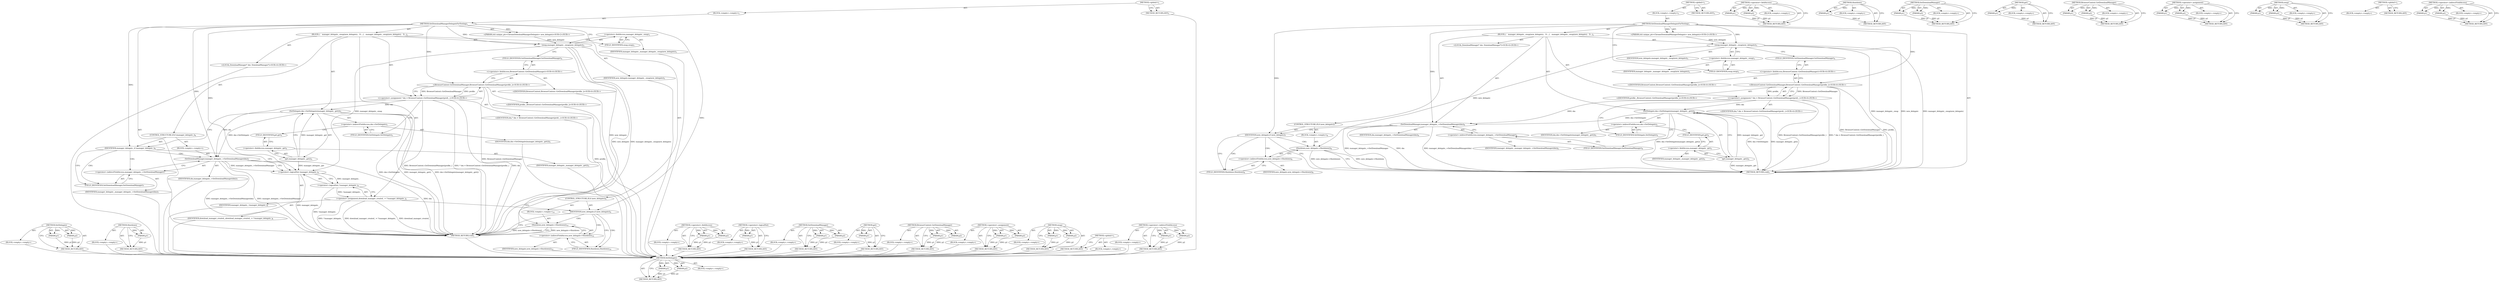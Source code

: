 digraph "&lt;operator&gt;.indirectFieldAccess" {
vulnerable_83 [label=<(METHOD,SetDelegate)>];
vulnerable_84 [label=<(PARAM,p1)>];
vulnerable_85 [label=<(PARAM,p2)>];
vulnerable_86 [label=<(BLOCK,&lt;empty&gt;,&lt;empty&gt;)>];
vulnerable_87 [label=<(METHOD_RETURN,ANY)>];
vulnerable_6 [label=<(METHOD,&lt;global&gt;)<SUB>1</SUB>>];
vulnerable_7 [label=<(BLOCK,&lt;empty&gt;,&lt;empty&gt;)<SUB>1</SUB>>];
vulnerable_8 [label=<(METHOD,SetDownloadManagerDelegateForTesting)<SUB>1</SUB>>];
vulnerable_9 [label="<(PARAM,std::unique_ptr&lt;ChromeDownloadManagerDelegate&gt; new_delegate)<SUB>2</SUB>>"];
vulnerable_10 [label=<(BLOCK,{
   manager_delegate_.swap(new_delegate);
   D...,{
   manager_delegate_.swap(new_delegate);
   D...)<SUB>2</SUB>>];
vulnerable_11 [label=<(swap,manager_delegate_.swap(new_delegate))<SUB>3</SUB>>];
vulnerable_12 [label=<(&lt;operator&gt;.fieldAccess,manager_delegate_.swap)<SUB>3</SUB>>];
vulnerable_13 [label=<(IDENTIFIER,manager_delegate_,manager_delegate_.swap(new_delegate))<SUB>3</SUB>>];
vulnerable_14 [label=<(FIELD_IDENTIFIER,swap,swap)<SUB>3</SUB>>];
vulnerable_15 [label=<(IDENTIFIER,new_delegate,manager_delegate_.swap(new_delegate))<SUB>3</SUB>>];
vulnerable_16 [label="<(LOCAL,DownloadManager* dm: DownloadManager*)<SUB>4</SUB>>"];
vulnerable_17 [label="<(&lt;operator&gt;.assignment,* dm = BrowserContext::GetDownloadManager(profi...)<SUB>4</SUB>>"];
vulnerable_18 [label="<(IDENTIFIER,dm,* dm = BrowserContext::GetDownloadManager(profi...)<SUB>4</SUB>>"];
vulnerable_19 [label="<(BrowserContext.GetDownloadManager,BrowserContext::GetDownloadManager(profile_))<SUB>4</SUB>>"];
vulnerable_20 [label="<(&lt;operator&gt;.fieldAccess,BrowserContext::GetDownloadManager)<SUB>4</SUB>>"];
vulnerable_21 [label="<(IDENTIFIER,BrowserContext,BrowserContext::GetDownloadManager(profile_))<SUB>4</SUB>>"];
vulnerable_22 [label=<(FIELD_IDENTIFIER,GetDownloadManager,GetDownloadManager)<SUB>4</SUB>>];
vulnerable_23 [label="<(IDENTIFIER,profile_,BrowserContext::GetDownloadManager(profile_))<SUB>4</SUB>>"];
vulnerable_24 [label=<(SetDelegate,dm-&gt;SetDelegate(manager_delegate_.get()))<SUB>5</SUB>>];
vulnerable_25 [label=<(&lt;operator&gt;.indirectFieldAccess,dm-&gt;SetDelegate)<SUB>5</SUB>>];
vulnerable_26 [label=<(IDENTIFIER,dm,dm-&gt;SetDelegate(manager_delegate_.get()))<SUB>5</SUB>>];
vulnerable_27 [label=<(FIELD_IDENTIFIER,SetDelegate,SetDelegate)<SUB>5</SUB>>];
vulnerable_28 [label=<(get,manager_delegate_.get())<SUB>5</SUB>>];
vulnerable_29 [label=<(&lt;operator&gt;.fieldAccess,manager_delegate_.get)<SUB>5</SUB>>];
vulnerable_30 [label=<(IDENTIFIER,manager_delegate_,manager_delegate_.get())<SUB>5</SUB>>];
vulnerable_31 [label=<(FIELD_IDENTIFIER,get,get)<SUB>5</SUB>>];
vulnerable_32 [label=<(SetDownloadManager,manager_delegate_-&gt;SetDownloadManager(dm))<SUB>6</SUB>>];
vulnerable_33 [label=<(&lt;operator&gt;.indirectFieldAccess,manager_delegate_-&gt;SetDownloadManager)<SUB>6</SUB>>];
vulnerable_34 [label=<(IDENTIFIER,manager_delegate_,manager_delegate_-&gt;SetDownloadManager(dm))<SUB>6</SUB>>];
vulnerable_35 [label=<(FIELD_IDENTIFIER,SetDownloadManager,SetDownloadManager)<SUB>6</SUB>>];
vulnerable_36 [label=<(IDENTIFIER,dm,manager_delegate_-&gt;SetDownloadManager(dm))<SUB>6</SUB>>];
vulnerable_37 [label=<(CONTROL_STRUCTURE,IF,if (new_delegate))<SUB>7</SUB>>];
vulnerable_38 [label=<(IDENTIFIER,new_delegate,if (new_delegate))<SUB>7</SUB>>];
vulnerable_39 [label=<(BLOCK,&lt;empty&gt;,&lt;empty&gt;)<SUB>8</SUB>>];
vulnerable_40 [label=<(Shutdown,new_delegate-&gt;Shutdown())<SUB>8</SUB>>];
vulnerable_41 [label=<(&lt;operator&gt;.indirectFieldAccess,new_delegate-&gt;Shutdown)<SUB>8</SUB>>];
vulnerable_42 [label=<(IDENTIFIER,new_delegate,new_delegate-&gt;Shutdown())<SUB>8</SUB>>];
vulnerable_43 [label=<(FIELD_IDENTIFIER,Shutdown,Shutdown)<SUB>8</SUB>>];
vulnerable_44 [label=<(METHOD_RETURN,void)<SUB>1</SUB>>];
vulnerable_46 [label=<(METHOD_RETURN,ANY)<SUB>1</SUB>>];
vulnerable_68 [label=<(METHOD,&lt;operator&gt;.fieldAccess)>];
vulnerable_69 [label=<(PARAM,p1)>];
vulnerable_70 [label=<(PARAM,p2)>];
vulnerable_71 [label=<(BLOCK,&lt;empty&gt;,&lt;empty&gt;)>];
vulnerable_72 [label=<(METHOD_RETURN,ANY)>];
vulnerable_102 [label=<(METHOD,Shutdown)>];
vulnerable_103 [label=<(PARAM,p1)>];
vulnerable_104 [label=<(BLOCK,&lt;empty&gt;,&lt;empty&gt;)>];
vulnerable_105 [label=<(METHOD_RETURN,ANY)>];
vulnerable_97 [label=<(METHOD,SetDownloadManager)>];
vulnerable_98 [label=<(PARAM,p1)>];
vulnerable_99 [label=<(PARAM,p2)>];
vulnerable_100 [label=<(BLOCK,&lt;empty&gt;,&lt;empty&gt;)>];
vulnerable_101 [label=<(METHOD_RETURN,ANY)>];
vulnerable_93 [label=<(METHOD,get)>];
vulnerable_94 [label=<(PARAM,p1)>];
vulnerable_95 [label=<(BLOCK,&lt;empty&gt;,&lt;empty&gt;)>];
vulnerable_96 [label=<(METHOD_RETURN,ANY)>];
vulnerable_78 [label=<(METHOD,BrowserContext.GetDownloadManager)>];
vulnerable_79 [label=<(PARAM,p1)>];
vulnerable_80 [label=<(PARAM,p2)>];
vulnerable_81 [label=<(BLOCK,&lt;empty&gt;,&lt;empty&gt;)>];
vulnerable_82 [label=<(METHOD_RETURN,ANY)>];
vulnerable_73 [label=<(METHOD,&lt;operator&gt;.assignment)>];
vulnerable_74 [label=<(PARAM,p1)>];
vulnerable_75 [label=<(PARAM,p2)>];
vulnerable_76 [label=<(BLOCK,&lt;empty&gt;,&lt;empty&gt;)>];
vulnerable_77 [label=<(METHOD_RETURN,ANY)>];
vulnerable_63 [label=<(METHOD,swap)>];
vulnerable_64 [label=<(PARAM,p1)>];
vulnerable_65 [label=<(PARAM,p2)>];
vulnerable_66 [label=<(BLOCK,&lt;empty&gt;,&lt;empty&gt;)>];
vulnerable_67 [label=<(METHOD_RETURN,ANY)>];
vulnerable_57 [label=<(METHOD,&lt;global&gt;)<SUB>1</SUB>>];
vulnerable_58 [label=<(BLOCK,&lt;empty&gt;,&lt;empty&gt;)>];
vulnerable_59 [label=<(METHOD_RETURN,ANY)>];
vulnerable_88 [label=<(METHOD,&lt;operator&gt;.indirectFieldAccess)>];
vulnerable_89 [label=<(PARAM,p1)>];
vulnerable_90 [label=<(PARAM,p2)>];
vulnerable_91 [label=<(BLOCK,&lt;empty&gt;,&lt;empty&gt;)>];
vulnerable_92 [label=<(METHOD_RETURN,ANY)>];
fixed_91 [label=<(METHOD,SetDelegate)>];
fixed_92 [label=<(PARAM,p1)>];
fixed_93 [label=<(PARAM,p2)>];
fixed_94 [label=<(BLOCK,&lt;empty&gt;,&lt;empty&gt;)>];
fixed_95 [label=<(METHOD_RETURN,ANY)>];
fixed_114 [label=<(METHOD,Shutdown)>];
fixed_115 [label=<(PARAM,p1)>];
fixed_116 [label=<(BLOCK,&lt;empty&gt;,&lt;empty&gt;)>];
fixed_117 [label=<(METHOD_RETURN,ANY)>];
fixed_6 [label=<(METHOD,&lt;global&gt;)<SUB>1</SUB>>];
fixed_7 [label=<(BLOCK,&lt;empty&gt;,&lt;empty&gt;)<SUB>1</SUB>>];
fixed_8 [label=<(METHOD,SetDownloadManagerDelegateForTesting)<SUB>1</SUB>>];
fixed_9 [label="<(PARAM,std::unique_ptr&lt;ChromeDownloadManagerDelegate&gt; new_delegate)<SUB>2</SUB>>"];
fixed_10 [label=<(BLOCK,{
   manager_delegate_.swap(new_delegate);
   D...,{
   manager_delegate_.swap(new_delegate);
   D...)<SUB>2</SUB>>];
fixed_11 [label=<(swap,manager_delegate_.swap(new_delegate))<SUB>3</SUB>>];
fixed_12 [label=<(&lt;operator&gt;.fieldAccess,manager_delegate_.swap)<SUB>3</SUB>>];
fixed_13 [label=<(IDENTIFIER,manager_delegate_,manager_delegate_.swap(new_delegate))<SUB>3</SUB>>];
fixed_14 [label=<(FIELD_IDENTIFIER,swap,swap)<SUB>3</SUB>>];
fixed_15 [label=<(IDENTIFIER,new_delegate,manager_delegate_.swap(new_delegate))<SUB>3</SUB>>];
fixed_16 [label="<(LOCAL,DownloadManager* dm: DownloadManager*)<SUB>4</SUB>>"];
fixed_17 [label="<(&lt;operator&gt;.assignment,* dm = BrowserContext::GetDownloadManager(profi...)<SUB>4</SUB>>"];
fixed_18 [label="<(IDENTIFIER,dm,* dm = BrowserContext::GetDownloadManager(profi...)<SUB>4</SUB>>"];
fixed_19 [label="<(BrowserContext.GetDownloadManager,BrowserContext::GetDownloadManager(profile_))<SUB>4</SUB>>"];
fixed_20 [label="<(&lt;operator&gt;.fieldAccess,BrowserContext::GetDownloadManager)<SUB>4</SUB>>"];
fixed_21 [label="<(IDENTIFIER,BrowserContext,BrowserContext::GetDownloadManager(profile_))<SUB>4</SUB>>"];
fixed_22 [label=<(FIELD_IDENTIFIER,GetDownloadManager,GetDownloadManager)<SUB>4</SUB>>];
fixed_23 [label="<(IDENTIFIER,profile_,BrowserContext::GetDownloadManager(profile_))<SUB>4</SUB>>"];
fixed_24 [label=<(SetDelegate,dm-&gt;SetDelegate(manager_delegate_.get()))<SUB>5</SUB>>];
fixed_25 [label=<(&lt;operator&gt;.indirectFieldAccess,dm-&gt;SetDelegate)<SUB>5</SUB>>];
fixed_26 [label=<(IDENTIFIER,dm,dm-&gt;SetDelegate(manager_delegate_.get()))<SUB>5</SUB>>];
fixed_27 [label=<(FIELD_IDENTIFIER,SetDelegate,SetDelegate)<SUB>5</SUB>>];
fixed_28 [label=<(get,manager_delegate_.get())<SUB>5</SUB>>];
fixed_29 [label=<(&lt;operator&gt;.fieldAccess,manager_delegate_.get)<SUB>5</SUB>>];
fixed_30 [label=<(IDENTIFIER,manager_delegate_,manager_delegate_.get())<SUB>5</SUB>>];
fixed_31 [label=<(FIELD_IDENTIFIER,get,get)<SUB>5</SUB>>];
fixed_32 [label=<(CONTROL_STRUCTURE,IF,if (manager_delegate_))<SUB>6</SUB>>];
fixed_33 [label=<(IDENTIFIER,manager_delegate_,if (manager_delegate_))<SUB>6</SUB>>];
fixed_34 [label=<(BLOCK,&lt;empty&gt;,&lt;empty&gt;)<SUB>7</SUB>>];
fixed_35 [label=<(SetDownloadManager,manager_delegate_-&gt;SetDownloadManager(dm))<SUB>7</SUB>>];
fixed_36 [label=<(&lt;operator&gt;.indirectFieldAccess,manager_delegate_-&gt;SetDownloadManager)<SUB>7</SUB>>];
fixed_37 [label=<(IDENTIFIER,manager_delegate_,manager_delegate_-&gt;SetDownloadManager(dm))<SUB>7</SUB>>];
fixed_38 [label=<(FIELD_IDENTIFIER,SetDownloadManager,SetDownloadManager)<SUB>7</SUB>>];
fixed_39 [label=<(IDENTIFIER,dm,manager_delegate_-&gt;SetDownloadManager(dm))<SUB>7</SUB>>];
fixed_40 [label=<(&lt;operator&gt;.assignment,download_manager_created_ = !!manager_delegate_)<SUB>8</SUB>>];
fixed_41 [label=<(IDENTIFIER,download_manager_created_,download_manager_created_ = !!manager_delegate_)<SUB>8</SUB>>];
fixed_42 [label=<(&lt;operator&gt;.logicalNot,!!manager_delegate_)<SUB>8</SUB>>];
fixed_43 [label=<(&lt;operator&gt;.logicalNot,!manager_delegate_)<SUB>8</SUB>>];
fixed_44 [label=<(IDENTIFIER,manager_delegate_,!manager_delegate_)<SUB>8</SUB>>];
fixed_45 [label=<(CONTROL_STRUCTURE,IF,if (new_delegate))<SUB>9</SUB>>];
fixed_46 [label=<(IDENTIFIER,new_delegate,if (new_delegate))<SUB>9</SUB>>];
fixed_47 [label=<(BLOCK,&lt;empty&gt;,&lt;empty&gt;)<SUB>10</SUB>>];
fixed_48 [label=<(Shutdown,new_delegate-&gt;Shutdown())<SUB>10</SUB>>];
fixed_49 [label=<(&lt;operator&gt;.indirectFieldAccess,new_delegate-&gt;Shutdown)<SUB>10</SUB>>];
fixed_50 [label=<(IDENTIFIER,new_delegate,new_delegate-&gt;Shutdown())<SUB>10</SUB>>];
fixed_51 [label=<(FIELD_IDENTIFIER,Shutdown,Shutdown)<SUB>10</SUB>>];
fixed_52 [label=<(METHOD_RETURN,void)<SUB>1</SUB>>];
fixed_54 [label=<(METHOD_RETURN,ANY)<SUB>1</SUB>>];
fixed_76 [label=<(METHOD,&lt;operator&gt;.fieldAccess)>];
fixed_77 [label=<(PARAM,p1)>];
fixed_78 [label=<(PARAM,p2)>];
fixed_79 [label=<(BLOCK,&lt;empty&gt;,&lt;empty&gt;)>];
fixed_80 [label=<(METHOD_RETURN,ANY)>];
fixed_110 [label=<(METHOD,&lt;operator&gt;.logicalNot)>];
fixed_111 [label=<(PARAM,p1)>];
fixed_112 [label=<(BLOCK,&lt;empty&gt;,&lt;empty&gt;)>];
fixed_113 [label=<(METHOD_RETURN,ANY)>];
fixed_105 [label=<(METHOD,SetDownloadManager)>];
fixed_106 [label=<(PARAM,p1)>];
fixed_107 [label=<(PARAM,p2)>];
fixed_108 [label=<(BLOCK,&lt;empty&gt;,&lt;empty&gt;)>];
fixed_109 [label=<(METHOD_RETURN,ANY)>];
fixed_101 [label=<(METHOD,get)>];
fixed_102 [label=<(PARAM,p1)>];
fixed_103 [label=<(BLOCK,&lt;empty&gt;,&lt;empty&gt;)>];
fixed_104 [label=<(METHOD_RETURN,ANY)>];
fixed_86 [label=<(METHOD,BrowserContext.GetDownloadManager)>];
fixed_87 [label=<(PARAM,p1)>];
fixed_88 [label=<(PARAM,p2)>];
fixed_89 [label=<(BLOCK,&lt;empty&gt;,&lt;empty&gt;)>];
fixed_90 [label=<(METHOD_RETURN,ANY)>];
fixed_81 [label=<(METHOD,&lt;operator&gt;.assignment)>];
fixed_82 [label=<(PARAM,p1)>];
fixed_83 [label=<(PARAM,p2)>];
fixed_84 [label=<(BLOCK,&lt;empty&gt;,&lt;empty&gt;)>];
fixed_85 [label=<(METHOD_RETURN,ANY)>];
fixed_71 [label=<(METHOD,swap)>];
fixed_72 [label=<(PARAM,p1)>];
fixed_73 [label=<(PARAM,p2)>];
fixed_74 [label=<(BLOCK,&lt;empty&gt;,&lt;empty&gt;)>];
fixed_75 [label=<(METHOD_RETURN,ANY)>];
fixed_65 [label=<(METHOD,&lt;global&gt;)<SUB>1</SUB>>];
fixed_66 [label=<(BLOCK,&lt;empty&gt;,&lt;empty&gt;)>];
fixed_67 [label=<(METHOD_RETURN,ANY)>];
fixed_96 [label=<(METHOD,&lt;operator&gt;.indirectFieldAccess)>];
fixed_97 [label=<(PARAM,p1)>];
fixed_98 [label=<(PARAM,p2)>];
fixed_99 [label=<(BLOCK,&lt;empty&gt;,&lt;empty&gt;)>];
fixed_100 [label=<(METHOD_RETURN,ANY)>];
vulnerable_83 -> vulnerable_84  [key=0, label="AST: "];
vulnerable_83 -> vulnerable_84  [key=1, label="DDG: "];
vulnerable_83 -> vulnerable_86  [key=0, label="AST: "];
vulnerable_83 -> vulnerable_85  [key=0, label="AST: "];
vulnerable_83 -> vulnerable_85  [key=1, label="DDG: "];
vulnerable_83 -> vulnerable_87  [key=0, label="AST: "];
vulnerable_83 -> vulnerable_87  [key=1, label="CFG: "];
vulnerable_84 -> vulnerable_87  [key=0, label="DDG: p1"];
vulnerable_85 -> vulnerable_87  [key=0, label="DDG: p2"];
vulnerable_6 -> vulnerable_7  [key=0, label="AST: "];
vulnerable_6 -> vulnerable_46  [key=0, label="AST: "];
vulnerable_6 -> vulnerable_46  [key=1, label="CFG: "];
vulnerable_7 -> vulnerable_8  [key=0, label="AST: "];
vulnerable_8 -> vulnerable_9  [key=0, label="AST: "];
vulnerable_8 -> vulnerable_9  [key=1, label="DDG: "];
vulnerable_8 -> vulnerable_10  [key=0, label="AST: "];
vulnerable_8 -> vulnerable_44  [key=0, label="AST: "];
vulnerable_8 -> vulnerable_14  [key=0, label="CFG: "];
vulnerable_8 -> vulnerable_11  [key=0, label="DDG: "];
vulnerable_8 -> vulnerable_32  [key=0, label="DDG: "];
vulnerable_8 -> vulnerable_38  [key=0, label="DDG: "];
vulnerable_8 -> vulnerable_19  [key=0, label="DDG: "];
vulnerable_9 -> vulnerable_11  [key=0, label="DDG: new_delegate"];
vulnerable_10 -> vulnerable_11  [key=0, label="AST: "];
vulnerable_10 -> vulnerable_16  [key=0, label="AST: "];
vulnerable_10 -> vulnerable_17  [key=0, label="AST: "];
vulnerable_10 -> vulnerable_24  [key=0, label="AST: "];
vulnerable_10 -> vulnerable_32  [key=0, label="AST: "];
vulnerable_10 -> vulnerable_37  [key=0, label="AST: "];
vulnerable_11 -> vulnerable_12  [key=0, label="AST: "];
vulnerable_11 -> vulnerable_15  [key=0, label="AST: "];
vulnerable_11 -> vulnerable_22  [key=0, label="CFG: "];
vulnerable_11 -> vulnerable_44  [key=0, label="DDG: manager_delegate_.swap"];
vulnerable_11 -> vulnerable_44  [key=1, label="DDG: new_delegate"];
vulnerable_11 -> vulnerable_44  [key=2, label="DDG: manager_delegate_.swap(new_delegate)"];
vulnerable_11 -> vulnerable_40  [key=0, label="DDG: new_delegate"];
vulnerable_12 -> vulnerable_13  [key=0, label="AST: "];
vulnerable_12 -> vulnerable_14  [key=0, label="AST: "];
vulnerable_12 -> vulnerable_11  [key=0, label="CFG: "];
vulnerable_14 -> vulnerable_12  [key=0, label="CFG: "];
vulnerable_17 -> vulnerable_18  [key=0, label="AST: "];
vulnerable_17 -> vulnerable_19  [key=0, label="AST: "];
vulnerable_17 -> vulnerable_27  [key=0, label="CFG: "];
vulnerable_17 -> vulnerable_44  [key=0, label="DDG: BrowserContext::GetDownloadManager(profile_)"];
vulnerable_17 -> vulnerable_44  [key=1, label="DDG: * dm = BrowserContext::GetDownloadManager(profile_)"];
vulnerable_17 -> vulnerable_24  [key=0, label="DDG: dm"];
vulnerable_17 -> vulnerable_32  [key=0, label="DDG: dm"];
vulnerable_19 -> vulnerable_20  [key=0, label="AST: "];
vulnerable_19 -> vulnerable_23  [key=0, label="AST: "];
vulnerable_19 -> vulnerable_17  [key=0, label="CFG: "];
vulnerable_19 -> vulnerable_17  [key=1, label="DDG: BrowserContext::GetDownloadManager"];
vulnerable_19 -> vulnerable_17  [key=2, label="DDG: profile_"];
vulnerable_19 -> vulnerable_44  [key=0, label="DDG: BrowserContext::GetDownloadManager"];
vulnerable_19 -> vulnerable_44  [key=1, label="DDG: profile_"];
vulnerable_20 -> vulnerable_21  [key=0, label="AST: "];
vulnerable_20 -> vulnerable_22  [key=0, label="AST: "];
vulnerable_20 -> vulnerable_19  [key=0, label="CFG: "];
vulnerable_22 -> vulnerable_20  [key=0, label="CFG: "];
vulnerable_24 -> vulnerable_25  [key=0, label="AST: "];
vulnerable_24 -> vulnerable_28  [key=0, label="AST: "];
vulnerable_24 -> vulnerable_35  [key=0, label="CFG: "];
vulnerable_24 -> vulnerable_44  [key=0, label="DDG: dm-&gt;SetDelegate"];
vulnerable_24 -> vulnerable_44  [key=1, label="DDG: manager_delegate_.get()"];
vulnerable_24 -> vulnerable_44  [key=2, label="DDG: dm-&gt;SetDelegate(manager_delegate_.get())"];
vulnerable_24 -> vulnerable_32  [key=0, label="DDG: dm-&gt;SetDelegate"];
vulnerable_25 -> vulnerable_26  [key=0, label="AST: "];
vulnerable_25 -> vulnerable_27  [key=0, label="AST: "];
vulnerable_25 -> vulnerable_31  [key=0, label="CFG: "];
vulnerable_27 -> vulnerable_25  [key=0, label="CFG: "];
vulnerable_28 -> vulnerable_29  [key=0, label="AST: "];
vulnerable_28 -> vulnerable_24  [key=0, label="CFG: "];
vulnerable_28 -> vulnerable_24  [key=1, label="DDG: manager_delegate_.get"];
vulnerable_28 -> vulnerable_44  [key=0, label="DDG: manager_delegate_.get"];
vulnerable_29 -> vulnerable_30  [key=0, label="AST: "];
vulnerable_29 -> vulnerable_31  [key=0, label="AST: "];
vulnerable_29 -> vulnerable_28  [key=0, label="CFG: "];
vulnerable_31 -> vulnerable_29  [key=0, label="CFG: "];
vulnerable_32 -> vulnerable_33  [key=0, label="AST: "];
vulnerable_32 -> vulnerable_36  [key=0, label="AST: "];
vulnerable_32 -> vulnerable_38  [key=0, label="CFG: "];
vulnerable_32 -> vulnerable_44  [key=0, label="DDG: manager_delegate_-&gt;SetDownloadManager"];
vulnerable_32 -> vulnerable_44  [key=1, label="DDG: dm"];
vulnerable_32 -> vulnerable_44  [key=2, label="DDG: manager_delegate_-&gt;SetDownloadManager(dm)"];
vulnerable_33 -> vulnerable_34  [key=0, label="AST: "];
vulnerable_33 -> vulnerable_35  [key=0, label="AST: "];
vulnerable_33 -> vulnerable_32  [key=0, label="CFG: "];
vulnerable_35 -> vulnerable_33  [key=0, label="CFG: "];
vulnerable_37 -> vulnerable_38  [key=0, label="AST: "];
vulnerable_37 -> vulnerable_39  [key=0, label="AST: "];
vulnerable_38 -> vulnerable_44  [key=0, label="CFG: "];
vulnerable_38 -> vulnerable_43  [key=0, label="CFG: "];
vulnerable_38 -> vulnerable_43  [key=1, label="CDG: "];
vulnerable_38 -> vulnerable_40  [key=0, label="CDG: "];
vulnerable_38 -> vulnerable_41  [key=0, label="CDG: "];
vulnerable_39 -> vulnerable_40  [key=0, label="AST: "];
vulnerable_40 -> vulnerable_41  [key=0, label="AST: "];
vulnerable_40 -> vulnerable_44  [key=0, label="CFG: "];
vulnerable_40 -> vulnerable_44  [key=1, label="DDG: new_delegate-&gt;Shutdown"];
vulnerable_40 -> vulnerable_44  [key=2, label="DDG: new_delegate-&gt;Shutdown()"];
vulnerable_41 -> vulnerable_42  [key=0, label="AST: "];
vulnerable_41 -> vulnerable_43  [key=0, label="AST: "];
vulnerable_41 -> vulnerable_40  [key=0, label="CFG: "];
vulnerable_43 -> vulnerable_41  [key=0, label="CFG: "];
vulnerable_68 -> vulnerable_69  [key=0, label="AST: "];
vulnerable_68 -> vulnerable_69  [key=1, label="DDG: "];
vulnerable_68 -> vulnerable_71  [key=0, label="AST: "];
vulnerable_68 -> vulnerable_70  [key=0, label="AST: "];
vulnerable_68 -> vulnerable_70  [key=1, label="DDG: "];
vulnerable_68 -> vulnerable_72  [key=0, label="AST: "];
vulnerable_68 -> vulnerable_72  [key=1, label="CFG: "];
vulnerable_69 -> vulnerable_72  [key=0, label="DDG: p1"];
vulnerable_70 -> vulnerable_72  [key=0, label="DDG: p2"];
vulnerable_102 -> vulnerable_103  [key=0, label="AST: "];
vulnerable_102 -> vulnerable_103  [key=1, label="DDG: "];
vulnerable_102 -> vulnerable_104  [key=0, label="AST: "];
vulnerable_102 -> vulnerable_105  [key=0, label="AST: "];
vulnerable_102 -> vulnerable_105  [key=1, label="CFG: "];
vulnerable_103 -> vulnerable_105  [key=0, label="DDG: p1"];
vulnerable_97 -> vulnerable_98  [key=0, label="AST: "];
vulnerable_97 -> vulnerable_98  [key=1, label="DDG: "];
vulnerable_97 -> vulnerable_100  [key=0, label="AST: "];
vulnerable_97 -> vulnerable_99  [key=0, label="AST: "];
vulnerable_97 -> vulnerable_99  [key=1, label="DDG: "];
vulnerable_97 -> vulnerable_101  [key=0, label="AST: "];
vulnerable_97 -> vulnerable_101  [key=1, label="CFG: "];
vulnerable_98 -> vulnerable_101  [key=0, label="DDG: p1"];
vulnerable_99 -> vulnerable_101  [key=0, label="DDG: p2"];
vulnerable_93 -> vulnerable_94  [key=0, label="AST: "];
vulnerable_93 -> vulnerable_94  [key=1, label="DDG: "];
vulnerable_93 -> vulnerable_95  [key=0, label="AST: "];
vulnerable_93 -> vulnerable_96  [key=0, label="AST: "];
vulnerable_93 -> vulnerable_96  [key=1, label="CFG: "];
vulnerable_94 -> vulnerable_96  [key=0, label="DDG: p1"];
vulnerable_78 -> vulnerable_79  [key=0, label="AST: "];
vulnerable_78 -> vulnerable_79  [key=1, label="DDG: "];
vulnerable_78 -> vulnerable_81  [key=0, label="AST: "];
vulnerable_78 -> vulnerable_80  [key=0, label="AST: "];
vulnerable_78 -> vulnerable_80  [key=1, label="DDG: "];
vulnerable_78 -> vulnerable_82  [key=0, label="AST: "];
vulnerable_78 -> vulnerable_82  [key=1, label="CFG: "];
vulnerable_79 -> vulnerable_82  [key=0, label="DDG: p1"];
vulnerable_80 -> vulnerable_82  [key=0, label="DDG: p2"];
vulnerable_73 -> vulnerable_74  [key=0, label="AST: "];
vulnerable_73 -> vulnerable_74  [key=1, label="DDG: "];
vulnerable_73 -> vulnerable_76  [key=0, label="AST: "];
vulnerable_73 -> vulnerable_75  [key=0, label="AST: "];
vulnerable_73 -> vulnerable_75  [key=1, label="DDG: "];
vulnerable_73 -> vulnerable_77  [key=0, label="AST: "];
vulnerable_73 -> vulnerable_77  [key=1, label="CFG: "];
vulnerable_74 -> vulnerable_77  [key=0, label="DDG: p1"];
vulnerable_75 -> vulnerable_77  [key=0, label="DDG: p2"];
vulnerable_63 -> vulnerable_64  [key=0, label="AST: "];
vulnerable_63 -> vulnerable_64  [key=1, label="DDG: "];
vulnerable_63 -> vulnerable_66  [key=0, label="AST: "];
vulnerable_63 -> vulnerable_65  [key=0, label="AST: "];
vulnerable_63 -> vulnerable_65  [key=1, label="DDG: "];
vulnerable_63 -> vulnerable_67  [key=0, label="AST: "];
vulnerable_63 -> vulnerable_67  [key=1, label="CFG: "];
vulnerable_64 -> vulnerable_67  [key=0, label="DDG: p1"];
vulnerable_65 -> vulnerable_67  [key=0, label="DDG: p2"];
vulnerable_57 -> vulnerable_58  [key=0, label="AST: "];
vulnerable_57 -> vulnerable_59  [key=0, label="AST: "];
vulnerable_57 -> vulnerable_59  [key=1, label="CFG: "];
vulnerable_88 -> vulnerable_89  [key=0, label="AST: "];
vulnerable_88 -> vulnerable_89  [key=1, label="DDG: "];
vulnerable_88 -> vulnerable_91  [key=0, label="AST: "];
vulnerable_88 -> vulnerable_90  [key=0, label="AST: "];
vulnerable_88 -> vulnerable_90  [key=1, label="DDG: "];
vulnerable_88 -> vulnerable_92  [key=0, label="AST: "];
vulnerable_88 -> vulnerable_92  [key=1, label="CFG: "];
vulnerable_89 -> vulnerable_92  [key=0, label="DDG: p1"];
vulnerable_90 -> vulnerable_92  [key=0, label="DDG: p2"];
fixed_91 -> fixed_92  [key=0, label="AST: "];
fixed_91 -> fixed_92  [key=1, label="DDG: "];
fixed_91 -> fixed_94  [key=0, label="AST: "];
fixed_91 -> fixed_93  [key=0, label="AST: "];
fixed_91 -> fixed_93  [key=1, label="DDG: "];
fixed_91 -> fixed_95  [key=0, label="AST: "];
fixed_91 -> fixed_95  [key=1, label="CFG: "];
fixed_92 -> fixed_95  [key=0, label="DDG: p1"];
fixed_93 -> fixed_95  [key=0, label="DDG: p2"];
fixed_94 -> vulnerable_83  [key=0];
fixed_95 -> vulnerable_83  [key=0];
fixed_114 -> fixed_115  [key=0, label="AST: "];
fixed_114 -> fixed_115  [key=1, label="DDG: "];
fixed_114 -> fixed_116  [key=0, label="AST: "];
fixed_114 -> fixed_117  [key=0, label="AST: "];
fixed_114 -> fixed_117  [key=1, label="CFG: "];
fixed_115 -> fixed_117  [key=0, label="DDG: p1"];
fixed_116 -> vulnerable_83  [key=0];
fixed_117 -> vulnerable_83  [key=0];
fixed_6 -> fixed_7  [key=0, label="AST: "];
fixed_6 -> fixed_54  [key=0, label="AST: "];
fixed_6 -> fixed_54  [key=1, label="CFG: "];
fixed_7 -> fixed_8  [key=0, label="AST: "];
fixed_8 -> fixed_9  [key=0, label="AST: "];
fixed_8 -> fixed_9  [key=1, label="DDG: "];
fixed_8 -> fixed_10  [key=0, label="AST: "];
fixed_8 -> fixed_52  [key=0, label="AST: "];
fixed_8 -> fixed_14  [key=0, label="CFG: "];
fixed_8 -> fixed_11  [key=0, label="DDG: "];
fixed_8 -> fixed_33  [key=0, label="DDG: "];
fixed_8 -> fixed_46  [key=0, label="DDG: "];
fixed_8 -> fixed_19  [key=0, label="DDG: "];
fixed_8 -> fixed_35  [key=0, label="DDG: "];
fixed_8 -> fixed_43  [key=0, label="DDG: "];
fixed_9 -> fixed_11  [key=0, label="DDG: new_delegate"];
fixed_10 -> fixed_11  [key=0, label="AST: "];
fixed_10 -> fixed_16  [key=0, label="AST: "];
fixed_10 -> fixed_17  [key=0, label="AST: "];
fixed_10 -> fixed_24  [key=0, label="AST: "];
fixed_10 -> fixed_32  [key=0, label="AST: "];
fixed_10 -> fixed_40  [key=0, label="AST: "];
fixed_10 -> fixed_45  [key=0, label="AST: "];
fixed_11 -> fixed_12  [key=0, label="AST: "];
fixed_11 -> fixed_15  [key=0, label="AST: "];
fixed_11 -> fixed_22  [key=0, label="CFG: "];
fixed_11 -> fixed_52  [key=0, label="DDG: new_delegate"];
fixed_11 -> fixed_52  [key=1, label="DDG: manager_delegate_.swap(new_delegate)"];
fixed_11 -> fixed_43  [key=0, label="DDG: manager_delegate_.swap"];
fixed_11 -> fixed_48  [key=0, label="DDG: new_delegate"];
fixed_12 -> fixed_13  [key=0, label="AST: "];
fixed_12 -> fixed_14  [key=0, label="AST: "];
fixed_12 -> fixed_11  [key=0, label="CFG: "];
fixed_13 -> vulnerable_83  [key=0];
fixed_14 -> fixed_12  [key=0, label="CFG: "];
fixed_15 -> vulnerable_83  [key=0];
fixed_16 -> vulnerable_83  [key=0];
fixed_17 -> fixed_18  [key=0, label="AST: "];
fixed_17 -> fixed_19  [key=0, label="AST: "];
fixed_17 -> fixed_27  [key=0, label="CFG: "];
fixed_17 -> fixed_52  [key=0, label="DDG: dm"];
fixed_17 -> fixed_52  [key=1, label="DDG: BrowserContext::GetDownloadManager(profile_)"];
fixed_17 -> fixed_52  [key=2, label="DDG: * dm = BrowserContext::GetDownloadManager(profile_)"];
fixed_17 -> fixed_24  [key=0, label="DDG: dm"];
fixed_17 -> fixed_35  [key=0, label="DDG: dm"];
fixed_18 -> vulnerable_83  [key=0];
fixed_19 -> fixed_20  [key=0, label="AST: "];
fixed_19 -> fixed_23  [key=0, label="AST: "];
fixed_19 -> fixed_17  [key=0, label="CFG: "];
fixed_19 -> fixed_17  [key=1, label="DDG: BrowserContext::GetDownloadManager"];
fixed_19 -> fixed_17  [key=2, label="DDG: profile_"];
fixed_19 -> fixed_52  [key=0, label="DDG: BrowserContext::GetDownloadManager"];
fixed_19 -> fixed_52  [key=1, label="DDG: profile_"];
fixed_20 -> fixed_21  [key=0, label="AST: "];
fixed_20 -> fixed_22  [key=0, label="AST: "];
fixed_20 -> fixed_19  [key=0, label="CFG: "];
fixed_21 -> vulnerable_83  [key=0];
fixed_22 -> fixed_20  [key=0, label="CFG: "];
fixed_23 -> vulnerable_83  [key=0];
fixed_24 -> fixed_25  [key=0, label="AST: "];
fixed_24 -> fixed_28  [key=0, label="AST: "];
fixed_24 -> fixed_33  [key=0, label="CFG: "];
fixed_24 -> fixed_52  [key=0, label="DDG: dm-&gt;SetDelegate"];
fixed_24 -> fixed_52  [key=1, label="DDG: manager_delegate_.get()"];
fixed_24 -> fixed_52  [key=2, label="DDG: dm-&gt;SetDelegate(manager_delegate_.get())"];
fixed_24 -> fixed_35  [key=0, label="DDG: dm-&gt;SetDelegate"];
fixed_25 -> fixed_26  [key=0, label="AST: "];
fixed_25 -> fixed_27  [key=0, label="AST: "];
fixed_25 -> fixed_31  [key=0, label="CFG: "];
fixed_26 -> vulnerable_83  [key=0];
fixed_27 -> fixed_25  [key=0, label="CFG: "];
fixed_28 -> fixed_29  [key=0, label="AST: "];
fixed_28 -> fixed_24  [key=0, label="CFG: "];
fixed_28 -> fixed_24  [key=1, label="DDG: manager_delegate_.get"];
fixed_28 -> fixed_43  [key=0, label="DDG: manager_delegate_.get"];
fixed_29 -> fixed_30  [key=0, label="AST: "];
fixed_29 -> fixed_31  [key=0, label="AST: "];
fixed_29 -> fixed_28  [key=0, label="CFG: "];
fixed_30 -> vulnerable_83  [key=0];
fixed_31 -> fixed_29  [key=0, label="CFG: "];
fixed_32 -> fixed_33  [key=0, label="AST: "];
fixed_32 -> fixed_34  [key=0, label="AST: "];
fixed_33 -> fixed_38  [key=0, label="CFG: "];
fixed_33 -> fixed_38  [key=1, label="CDG: "];
fixed_33 -> fixed_43  [key=0, label="CFG: "];
fixed_33 -> fixed_36  [key=0, label="CDG: "];
fixed_33 -> fixed_35  [key=0, label="CDG: "];
fixed_34 -> fixed_35  [key=0, label="AST: "];
fixed_35 -> fixed_36  [key=0, label="AST: "];
fixed_35 -> fixed_39  [key=0, label="AST: "];
fixed_35 -> fixed_43  [key=0, label="CFG: "];
fixed_35 -> fixed_43  [key=1, label="DDG: manager_delegate_-&gt;SetDownloadManager"];
fixed_35 -> fixed_52  [key=0, label="DDG: manager_delegate_-&gt;SetDownloadManager"];
fixed_35 -> fixed_52  [key=1, label="DDG: dm"];
fixed_35 -> fixed_52  [key=2, label="DDG: manager_delegate_-&gt;SetDownloadManager(dm)"];
fixed_36 -> fixed_37  [key=0, label="AST: "];
fixed_36 -> fixed_38  [key=0, label="AST: "];
fixed_36 -> fixed_35  [key=0, label="CFG: "];
fixed_37 -> vulnerable_83  [key=0];
fixed_38 -> fixed_36  [key=0, label="CFG: "];
fixed_39 -> vulnerable_83  [key=0];
fixed_40 -> fixed_41  [key=0, label="AST: "];
fixed_40 -> fixed_42  [key=0, label="AST: "];
fixed_40 -> fixed_46  [key=0, label="CFG: "];
fixed_40 -> fixed_52  [key=0, label="DDG: !!manager_delegate_"];
fixed_40 -> fixed_52  [key=1, label="DDG: download_manager_created_ = !!manager_delegate_"];
fixed_40 -> fixed_52  [key=2, label="DDG: download_manager_created_"];
fixed_41 -> vulnerable_83  [key=0];
fixed_42 -> fixed_43  [key=0, label="AST: "];
fixed_42 -> fixed_40  [key=0, label="CFG: "];
fixed_42 -> fixed_40  [key=1, label="DDG: !manager_delegate_"];
fixed_42 -> fixed_52  [key=0, label="DDG: !manager_delegate_"];
fixed_43 -> fixed_44  [key=0, label="AST: "];
fixed_43 -> fixed_42  [key=0, label="CFG: "];
fixed_43 -> fixed_42  [key=1, label="DDG: manager_delegate_"];
fixed_43 -> fixed_52  [key=0, label="DDG: manager_delegate_"];
fixed_44 -> vulnerable_83  [key=0];
fixed_45 -> fixed_46  [key=0, label="AST: "];
fixed_45 -> fixed_47  [key=0, label="AST: "];
fixed_46 -> fixed_52  [key=0, label="CFG: "];
fixed_46 -> fixed_51  [key=0, label="CFG: "];
fixed_46 -> fixed_51  [key=1, label="CDG: "];
fixed_46 -> fixed_48  [key=0, label="CDG: "];
fixed_46 -> fixed_49  [key=0, label="CDG: "];
fixed_47 -> fixed_48  [key=0, label="AST: "];
fixed_48 -> fixed_49  [key=0, label="AST: "];
fixed_48 -> fixed_52  [key=0, label="CFG: "];
fixed_48 -> fixed_52  [key=1, label="DDG: new_delegate-&gt;Shutdown"];
fixed_48 -> fixed_52  [key=2, label="DDG: new_delegate-&gt;Shutdown()"];
fixed_49 -> fixed_50  [key=0, label="AST: "];
fixed_49 -> fixed_51  [key=0, label="AST: "];
fixed_49 -> fixed_48  [key=0, label="CFG: "];
fixed_50 -> vulnerable_83  [key=0];
fixed_51 -> fixed_49  [key=0, label="CFG: "];
fixed_52 -> vulnerable_83  [key=0];
fixed_54 -> vulnerable_83  [key=0];
fixed_76 -> fixed_77  [key=0, label="AST: "];
fixed_76 -> fixed_77  [key=1, label="DDG: "];
fixed_76 -> fixed_79  [key=0, label="AST: "];
fixed_76 -> fixed_78  [key=0, label="AST: "];
fixed_76 -> fixed_78  [key=1, label="DDG: "];
fixed_76 -> fixed_80  [key=0, label="AST: "];
fixed_76 -> fixed_80  [key=1, label="CFG: "];
fixed_77 -> fixed_80  [key=0, label="DDG: p1"];
fixed_78 -> fixed_80  [key=0, label="DDG: p2"];
fixed_79 -> vulnerable_83  [key=0];
fixed_80 -> vulnerable_83  [key=0];
fixed_110 -> fixed_111  [key=0, label="AST: "];
fixed_110 -> fixed_111  [key=1, label="DDG: "];
fixed_110 -> fixed_112  [key=0, label="AST: "];
fixed_110 -> fixed_113  [key=0, label="AST: "];
fixed_110 -> fixed_113  [key=1, label="CFG: "];
fixed_111 -> fixed_113  [key=0, label="DDG: p1"];
fixed_112 -> vulnerable_83  [key=0];
fixed_113 -> vulnerable_83  [key=0];
fixed_105 -> fixed_106  [key=0, label="AST: "];
fixed_105 -> fixed_106  [key=1, label="DDG: "];
fixed_105 -> fixed_108  [key=0, label="AST: "];
fixed_105 -> fixed_107  [key=0, label="AST: "];
fixed_105 -> fixed_107  [key=1, label="DDG: "];
fixed_105 -> fixed_109  [key=0, label="AST: "];
fixed_105 -> fixed_109  [key=1, label="CFG: "];
fixed_106 -> fixed_109  [key=0, label="DDG: p1"];
fixed_107 -> fixed_109  [key=0, label="DDG: p2"];
fixed_108 -> vulnerable_83  [key=0];
fixed_109 -> vulnerable_83  [key=0];
fixed_101 -> fixed_102  [key=0, label="AST: "];
fixed_101 -> fixed_102  [key=1, label="DDG: "];
fixed_101 -> fixed_103  [key=0, label="AST: "];
fixed_101 -> fixed_104  [key=0, label="AST: "];
fixed_101 -> fixed_104  [key=1, label="CFG: "];
fixed_102 -> fixed_104  [key=0, label="DDG: p1"];
fixed_103 -> vulnerable_83  [key=0];
fixed_104 -> vulnerable_83  [key=0];
fixed_86 -> fixed_87  [key=0, label="AST: "];
fixed_86 -> fixed_87  [key=1, label="DDG: "];
fixed_86 -> fixed_89  [key=0, label="AST: "];
fixed_86 -> fixed_88  [key=0, label="AST: "];
fixed_86 -> fixed_88  [key=1, label="DDG: "];
fixed_86 -> fixed_90  [key=0, label="AST: "];
fixed_86 -> fixed_90  [key=1, label="CFG: "];
fixed_87 -> fixed_90  [key=0, label="DDG: p1"];
fixed_88 -> fixed_90  [key=0, label="DDG: p2"];
fixed_89 -> vulnerable_83  [key=0];
fixed_90 -> vulnerable_83  [key=0];
fixed_81 -> fixed_82  [key=0, label="AST: "];
fixed_81 -> fixed_82  [key=1, label="DDG: "];
fixed_81 -> fixed_84  [key=0, label="AST: "];
fixed_81 -> fixed_83  [key=0, label="AST: "];
fixed_81 -> fixed_83  [key=1, label="DDG: "];
fixed_81 -> fixed_85  [key=0, label="AST: "];
fixed_81 -> fixed_85  [key=1, label="CFG: "];
fixed_82 -> fixed_85  [key=0, label="DDG: p1"];
fixed_83 -> fixed_85  [key=0, label="DDG: p2"];
fixed_84 -> vulnerable_83  [key=0];
fixed_85 -> vulnerable_83  [key=0];
fixed_71 -> fixed_72  [key=0, label="AST: "];
fixed_71 -> fixed_72  [key=1, label="DDG: "];
fixed_71 -> fixed_74  [key=0, label="AST: "];
fixed_71 -> fixed_73  [key=0, label="AST: "];
fixed_71 -> fixed_73  [key=1, label="DDG: "];
fixed_71 -> fixed_75  [key=0, label="AST: "];
fixed_71 -> fixed_75  [key=1, label="CFG: "];
fixed_72 -> fixed_75  [key=0, label="DDG: p1"];
fixed_73 -> fixed_75  [key=0, label="DDG: p2"];
fixed_74 -> vulnerable_83  [key=0];
fixed_75 -> vulnerable_83  [key=0];
fixed_65 -> fixed_66  [key=0, label="AST: "];
fixed_65 -> fixed_67  [key=0, label="AST: "];
fixed_65 -> fixed_67  [key=1, label="CFG: "];
fixed_66 -> vulnerable_83  [key=0];
fixed_67 -> vulnerable_83  [key=0];
fixed_96 -> fixed_97  [key=0, label="AST: "];
fixed_96 -> fixed_97  [key=1, label="DDG: "];
fixed_96 -> fixed_99  [key=0, label="AST: "];
fixed_96 -> fixed_98  [key=0, label="AST: "];
fixed_96 -> fixed_98  [key=1, label="DDG: "];
fixed_96 -> fixed_100  [key=0, label="AST: "];
fixed_96 -> fixed_100  [key=1, label="CFG: "];
fixed_97 -> fixed_100  [key=0, label="DDG: p1"];
fixed_98 -> fixed_100  [key=0, label="DDG: p2"];
fixed_99 -> vulnerable_83  [key=0];
fixed_100 -> vulnerable_83  [key=0];
}
